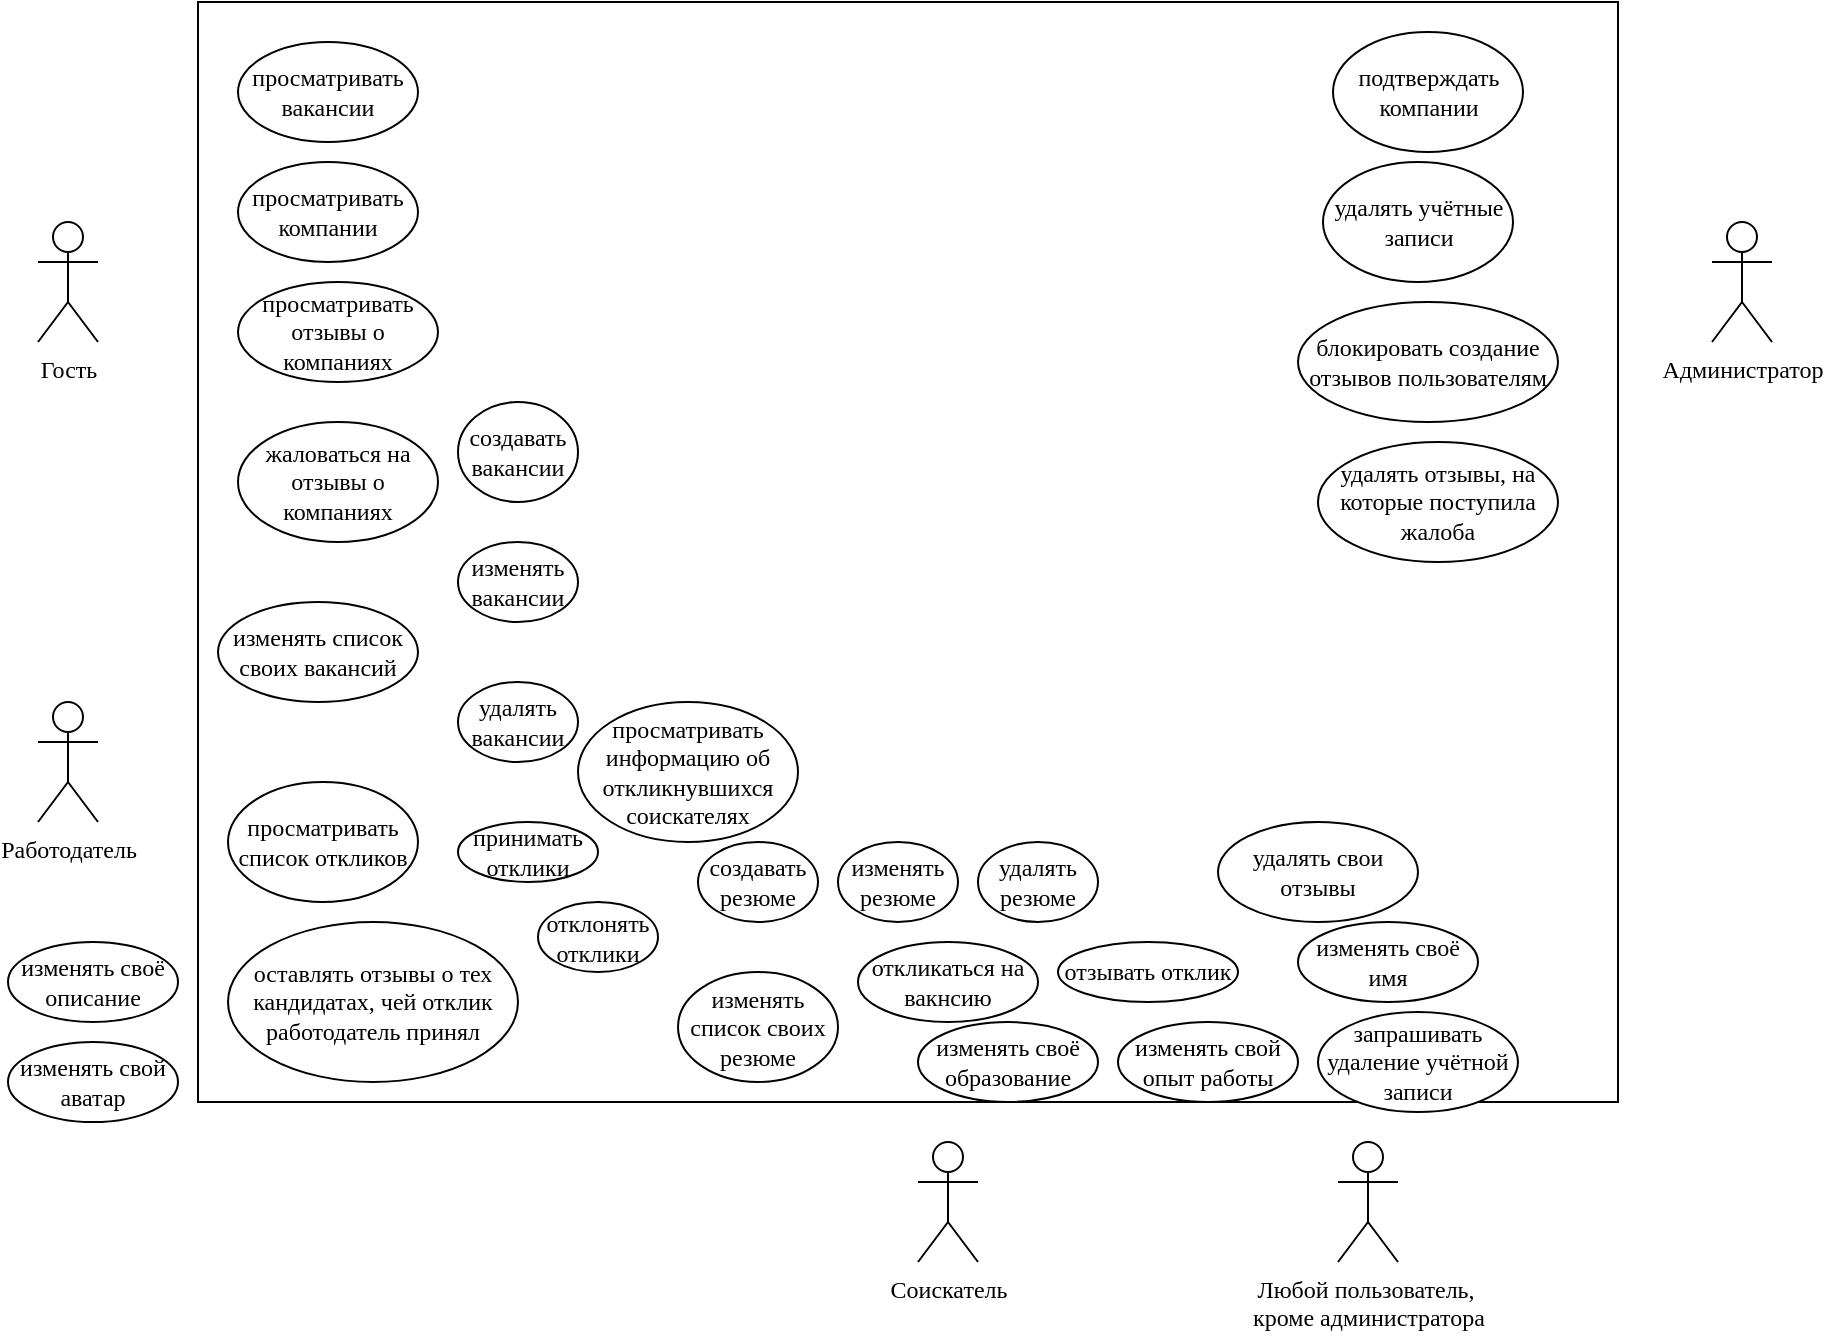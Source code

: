 <mxfile version="24.0.7" type="device">
  <diagram name="Страница — 1" id="XSUm9hnaPyqpcyByxgyH">
    <mxGraphModel dx="1393" dy="385" grid="1" gridSize="10" guides="1" tooltips="1" connect="1" arrows="1" fold="1" page="1" pageScale="1" pageWidth="827" pageHeight="1169" math="0" shadow="0">
      <root>
        <mxCell id="0" />
        <mxCell id="1" parent="0" />
        <mxCell id="XyXh-LPCTBvs2xRVVJFw-1" value="" style="rounded=0;whiteSpace=wrap;html=1;" vertex="1" parent="1">
          <mxGeometry x="70" y="50" width="710" height="550" as="geometry" />
        </mxCell>
        <mxCell id="XyXh-LPCTBvs2xRVVJFw-2" value="&lt;font face=&quot;Times New Roman&quot;&gt;Гость&lt;/font&gt;" style="shape=umlActor;verticalLabelPosition=bottom;verticalAlign=top;html=1;outlineConnect=0;" vertex="1" parent="1">
          <mxGeometry x="-10" y="160" width="30" height="60" as="geometry" />
        </mxCell>
        <mxCell id="XyXh-LPCTBvs2xRVVJFw-7" value="&lt;font face=&quot;Times New Roman&quot;&gt;просматривать вакансии&lt;/font&gt;" style="ellipse;whiteSpace=wrap;html=1;" vertex="1" parent="1">
          <mxGeometry x="90" y="70" width="90" height="50" as="geometry" />
        </mxCell>
        <mxCell id="XyXh-LPCTBvs2xRVVJFw-8" value="&lt;font face=&quot;Times New Roman&quot;&gt;просматривать компании&lt;/font&gt;" style="ellipse;whiteSpace=wrap;html=1;" vertex="1" parent="1">
          <mxGeometry x="90" y="130" width="90" height="50" as="geometry" />
        </mxCell>
        <mxCell id="XyXh-LPCTBvs2xRVVJFw-9" value="&lt;font face=&quot;Times New Roman&quot;&gt;просматривать отзывы о компаниях&lt;/font&gt;" style="ellipse;whiteSpace=wrap;html=1;" vertex="1" parent="1">
          <mxGeometry x="90" y="190" width="100" height="50" as="geometry" />
        </mxCell>
        <mxCell id="XyXh-LPCTBvs2xRVVJFw-10" value="&lt;font face=&quot;Times New Roman&quot;&gt;жаловаться на отзывы о компаниях&lt;/font&gt;" style="ellipse;whiteSpace=wrap;html=1;" vertex="1" parent="1">
          <mxGeometry x="90" y="260" width="100" height="60" as="geometry" />
        </mxCell>
        <mxCell id="XyXh-LPCTBvs2xRVVJFw-11" value="&lt;font face=&quot;Times New Roman&quot;&gt;Работодатель&lt;/font&gt;" style="shape=umlActor;verticalLabelPosition=bottom;verticalAlign=top;html=1;outlineConnect=0;" vertex="1" parent="1">
          <mxGeometry x="-10" y="400" width="30" height="60" as="geometry" />
        </mxCell>
        <mxCell id="XyXh-LPCTBvs2xRVVJFw-12" value="&lt;font face=&quot;Times New Roman&quot;&gt;изменять список своих вакансий&lt;/font&gt;" style="ellipse;whiteSpace=wrap;html=1;" vertex="1" parent="1">
          <mxGeometry x="80" y="350" width="100" height="50" as="geometry" />
        </mxCell>
        <mxCell id="XyXh-LPCTBvs2xRVVJFw-13" value="&lt;font face=&quot;Times New Roman&quot;&gt;создавать вакансии&lt;/font&gt;" style="ellipse;whiteSpace=wrap;html=1;" vertex="1" parent="1">
          <mxGeometry x="200" y="250" width="60" height="50" as="geometry" />
        </mxCell>
        <mxCell id="XyXh-LPCTBvs2xRVVJFw-14" value="&lt;font face=&quot;Times New Roman&quot;&gt;изменять вакансии&lt;/font&gt;" style="ellipse;whiteSpace=wrap;html=1;" vertex="1" parent="1">
          <mxGeometry x="200" y="320" width="60" height="40" as="geometry" />
        </mxCell>
        <mxCell id="XyXh-LPCTBvs2xRVVJFw-15" value="&lt;font face=&quot;Times New Roman&quot;&gt;удалять вакансии&lt;/font&gt;" style="ellipse;whiteSpace=wrap;html=1;" vertex="1" parent="1">
          <mxGeometry x="200" y="390" width="60" height="40" as="geometry" />
        </mxCell>
        <mxCell id="XyXh-LPCTBvs2xRVVJFw-16" value="&lt;font face=&quot;Times New Roman&quot;&gt;просматривать список откликов&lt;/font&gt;" style="ellipse;whiteSpace=wrap;html=1;" vertex="1" parent="1">
          <mxGeometry x="85" y="440" width="95" height="60" as="geometry" />
        </mxCell>
        <mxCell id="XyXh-LPCTBvs2xRVVJFw-17" value="&lt;font face=&quot;Times New Roman&quot;&gt;принимать отклики&lt;/font&gt;" style="ellipse;whiteSpace=wrap;html=1;" vertex="1" parent="1">
          <mxGeometry x="200" y="460" width="70" height="30" as="geometry" />
        </mxCell>
        <mxCell id="XyXh-LPCTBvs2xRVVJFw-18" value="&lt;font face=&quot;Times New Roman&quot;&gt;отклонять отклики&lt;/font&gt;" style="ellipse;whiteSpace=wrap;html=1;" vertex="1" parent="1">
          <mxGeometry x="240" y="500" width="60" height="35" as="geometry" />
        </mxCell>
        <mxCell id="XyXh-LPCTBvs2xRVVJFw-19" value="&lt;font face=&quot;Times New Roman&quot;&gt;оставлять отзывы о тех кандидатах, чей отклик работодатель принял&lt;/font&gt;" style="ellipse;whiteSpace=wrap;html=1;" vertex="1" parent="1">
          <mxGeometry x="85" y="510" width="145" height="80" as="geometry" />
        </mxCell>
        <mxCell id="XyXh-LPCTBvs2xRVVJFw-20" value="&lt;font face=&quot;Times New Roman&quot;&gt;Соискатель&lt;/font&gt;" style="shape=umlActor;verticalLabelPosition=bottom;verticalAlign=top;html=1;outlineConnect=0;" vertex="1" parent="1">
          <mxGeometry x="430" y="620" width="30" height="60" as="geometry" />
        </mxCell>
        <mxCell id="XyXh-LPCTBvs2xRVVJFw-21" value="&lt;font face=&quot;Times New Roman&quot;&gt;изменять список своих резюме&lt;/font&gt;" style="ellipse;whiteSpace=wrap;html=1;" vertex="1" parent="1">
          <mxGeometry x="310" y="535" width="80" height="55" as="geometry" />
        </mxCell>
        <mxCell id="XyXh-LPCTBvs2xRVVJFw-22" value="&lt;font face=&quot;Times New Roman&quot;&gt;просматривать информацию об откликнувшихся соискателях&lt;/font&gt;" style="ellipse;whiteSpace=wrap;html=1;" vertex="1" parent="1">
          <mxGeometry x="260" y="400" width="110" height="70" as="geometry" />
        </mxCell>
        <mxCell id="XyXh-LPCTBvs2xRVVJFw-23" value="&lt;font face=&quot;Times New Roman&quot;&gt;создавать резюме&lt;/font&gt;" style="ellipse;whiteSpace=wrap;html=1;" vertex="1" parent="1">
          <mxGeometry x="320" y="470" width="60" height="40" as="geometry" />
        </mxCell>
        <mxCell id="XyXh-LPCTBvs2xRVVJFw-24" value="&lt;font face=&quot;Times New Roman&quot;&gt;изменять резюме&lt;/font&gt;" style="ellipse;whiteSpace=wrap;html=1;" vertex="1" parent="1">
          <mxGeometry x="390" y="470" width="60" height="40" as="geometry" />
        </mxCell>
        <mxCell id="XyXh-LPCTBvs2xRVVJFw-25" value="&lt;font face=&quot;Times New Roman&quot;&gt;удалять резюме&lt;/font&gt;" style="ellipse;whiteSpace=wrap;html=1;" vertex="1" parent="1">
          <mxGeometry x="460" y="470" width="60" height="40" as="geometry" />
        </mxCell>
        <mxCell id="XyXh-LPCTBvs2xRVVJFw-27" value="&lt;font face=&quot;Times New Roman&quot;&gt;откликаться на вакнсию&lt;/font&gt;" style="ellipse;whiteSpace=wrap;html=1;" vertex="1" parent="1">
          <mxGeometry x="400" y="520" width="90" height="40" as="geometry" />
        </mxCell>
        <mxCell id="XyXh-LPCTBvs2xRVVJFw-28" value="&lt;font face=&quot;Times New Roman&quot;&gt;отзывать отклик&lt;/font&gt;" style="ellipse;whiteSpace=wrap;html=1;" vertex="1" parent="1">
          <mxGeometry x="500" y="520" width="90" height="30" as="geometry" />
        </mxCell>
        <mxCell id="XyXh-LPCTBvs2xRVVJFw-29" value="&lt;font face=&quot;Times New Roman&quot;&gt;Любой пользователь,&amp;nbsp;&lt;/font&gt;&lt;div&gt;&lt;font face=&quot;Times New Roman&quot;&gt;кроме администратора&lt;/font&gt;&lt;/div&gt;" style="shape=umlActor;verticalLabelPosition=bottom;verticalAlign=top;html=1;outlineConnect=0;" vertex="1" parent="1">
          <mxGeometry x="640" y="620" width="30" height="60" as="geometry" />
        </mxCell>
        <mxCell id="XyXh-LPCTBvs2xRVVJFw-30" value="&lt;font face=&quot;Times New Roman&quot;&gt;изменять своё описание&lt;/font&gt;" style="ellipse;whiteSpace=wrap;html=1;" vertex="1" parent="1">
          <mxGeometry x="-25" y="520" width="85" height="40" as="geometry" />
        </mxCell>
        <mxCell id="XyXh-LPCTBvs2xRVVJFw-31" value="&lt;font face=&quot;Times New Roman&quot;&gt;изменять свой аватар&lt;/font&gt;" style="ellipse;whiteSpace=wrap;html=1;" vertex="1" parent="1">
          <mxGeometry x="-25" y="570" width="85" height="40" as="geometry" />
        </mxCell>
        <mxCell id="XyXh-LPCTBvs2xRVVJFw-32" value="&lt;font face=&quot;Times New Roman&quot;&gt;изменять своё образование&lt;/font&gt;" style="ellipse;whiteSpace=wrap;html=1;" vertex="1" parent="1">
          <mxGeometry x="430" y="560" width="90" height="40" as="geometry" />
        </mxCell>
        <mxCell id="XyXh-LPCTBvs2xRVVJFw-33" value="&lt;font face=&quot;Times New Roman&quot;&gt;изменять свой опыт работы&lt;/font&gt;" style="ellipse;whiteSpace=wrap;html=1;" vertex="1" parent="1">
          <mxGeometry x="530" y="560" width="90" height="40" as="geometry" />
        </mxCell>
        <mxCell id="XyXh-LPCTBvs2xRVVJFw-34" value="&lt;font face=&quot;Times New Roman&quot;&gt;изменять своё имя&lt;/font&gt;" style="ellipse;whiteSpace=wrap;html=1;" vertex="1" parent="1">
          <mxGeometry x="620" y="510" width="90" height="40" as="geometry" />
        </mxCell>
        <mxCell id="XyXh-LPCTBvs2xRVVJFw-35" value="&lt;font face=&quot;Times New Roman&quot;&gt;запрашивать удаление учётной записи&lt;/font&gt;" style="ellipse;whiteSpace=wrap;html=1;" vertex="1" parent="1">
          <mxGeometry x="630" y="555" width="100" height="50" as="geometry" />
        </mxCell>
        <mxCell id="XyXh-LPCTBvs2xRVVJFw-36" value="&lt;font face=&quot;Times New Roman&quot;&gt;удалять свои отзывы&lt;/font&gt;" style="ellipse;whiteSpace=wrap;html=1;" vertex="1" parent="1">
          <mxGeometry x="580" y="460" width="100" height="50" as="geometry" />
        </mxCell>
        <mxCell id="XyXh-LPCTBvs2xRVVJFw-37" value="&lt;font face=&quot;Times New Roman&quot;&gt;Администратор&lt;/font&gt;" style="shape=umlActor;verticalLabelPosition=bottom;verticalAlign=top;html=1;outlineConnect=0;" vertex="1" parent="1">
          <mxGeometry x="827" y="160" width="30" height="60" as="geometry" />
        </mxCell>
        <mxCell id="XyXh-LPCTBvs2xRVVJFw-39" value="&lt;font face=&quot;Times New Roman&quot;&gt;удалять отзывы, на которые поступила жалоба&lt;/font&gt;" style="ellipse;whiteSpace=wrap;html=1;" vertex="1" parent="1">
          <mxGeometry x="630" y="270" width="120" height="60" as="geometry" />
        </mxCell>
        <mxCell id="XyXh-LPCTBvs2xRVVJFw-40" value="&lt;font face=&quot;Times New Roman&quot;&gt;блокировать создание отзывов пользователям&lt;/font&gt;" style="ellipse;whiteSpace=wrap;html=1;" vertex="1" parent="1">
          <mxGeometry x="620" y="200" width="130" height="60" as="geometry" />
        </mxCell>
        <mxCell id="XyXh-LPCTBvs2xRVVJFw-41" value="&lt;font face=&quot;Times New Roman&quot;&gt;удалять учётные записи&lt;/font&gt;" style="ellipse;whiteSpace=wrap;html=1;" vertex="1" parent="1">
          <mxGeometry x="632.5" y="130" width="95" height="60" as="geometry" />
        </mxCell>
        <mxCell id="XyXh-LPCTBvs2xRVVJFw-42" value="&lt;font face=&quot;Times New Roman&quot;&gt;подтверждать компании&lt;/font&gt;" style="ellipse;whiteSpace=wrap;html=1;" vertex="1" parent="1">
          <mxGeometry x="637.5" y="65" width="95" height="60" as="geometry" />
        </mxCell>
      </root>
    </mxGraphModel>
  </diagram>
</mxfile>
